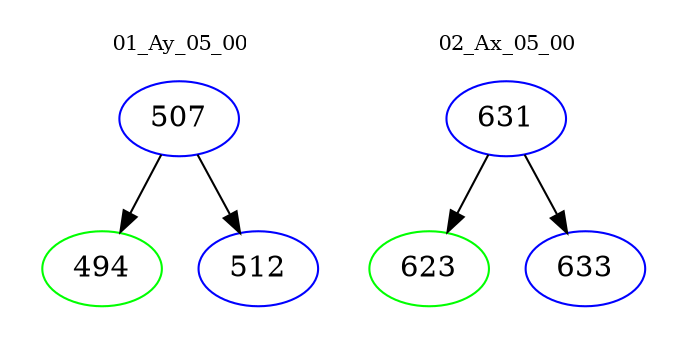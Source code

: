 digraph{
subgraph cluster_0 {
color = white
label = "01_Ay_05_00";
fontsize=10;
T0_507 [label="507", color="blue"]
T0_507 -> T0_494 [color="black"]
T0_494 [label="494", color="green"]
T0_507 -> T0_512 [color="black"]
T0_512 [label="512", color="blue"]
}
subgraph cluster_1 {
color = white
label = "02_Ax_05_00";
fontsize=10;
T1_631 [label="631", color="blue"]
T1_631 -> T1_623 [color="black"]
T1_623 [label="623", color="green"]
T1_631 -> T1_633 [color="black"]
T1_633 [label="633", color="blue"]
}
}
